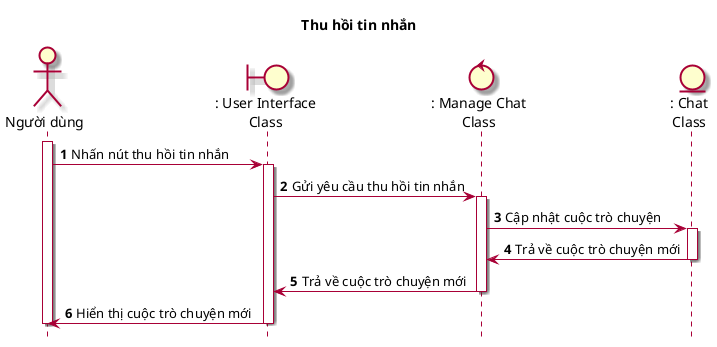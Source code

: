 @startuml SeqThuHoiTinNhan

skin rose
hide footbox
title Thu hồi tin nhắn

actor "Người dùng" as nguoiDung
boundary ": User Interface\nClass" as userInterface
control ": Manage Chat\nClass" as manageChat
entity ": Chat\nClass" as chat

autonumber
nguoiDung++
nguoiDung -> userInterface++: Nhấn nút thu hồi tin nhắn
userInterface -> manageChat++: Gửi yêu cầu thu hồi tin nhắn
manageChat -> chat++: Cập nhật cuộc trò chuyện
chat -> manageChat--: Trả về cuộc trò chuyện mới
manageChat -> userInterface--: Trả về cuộc trò chuyện mới
userInterface -> nguoiDung--: Hiển thị cuộc trò chuyện mới
nguoiDung--

@enduml